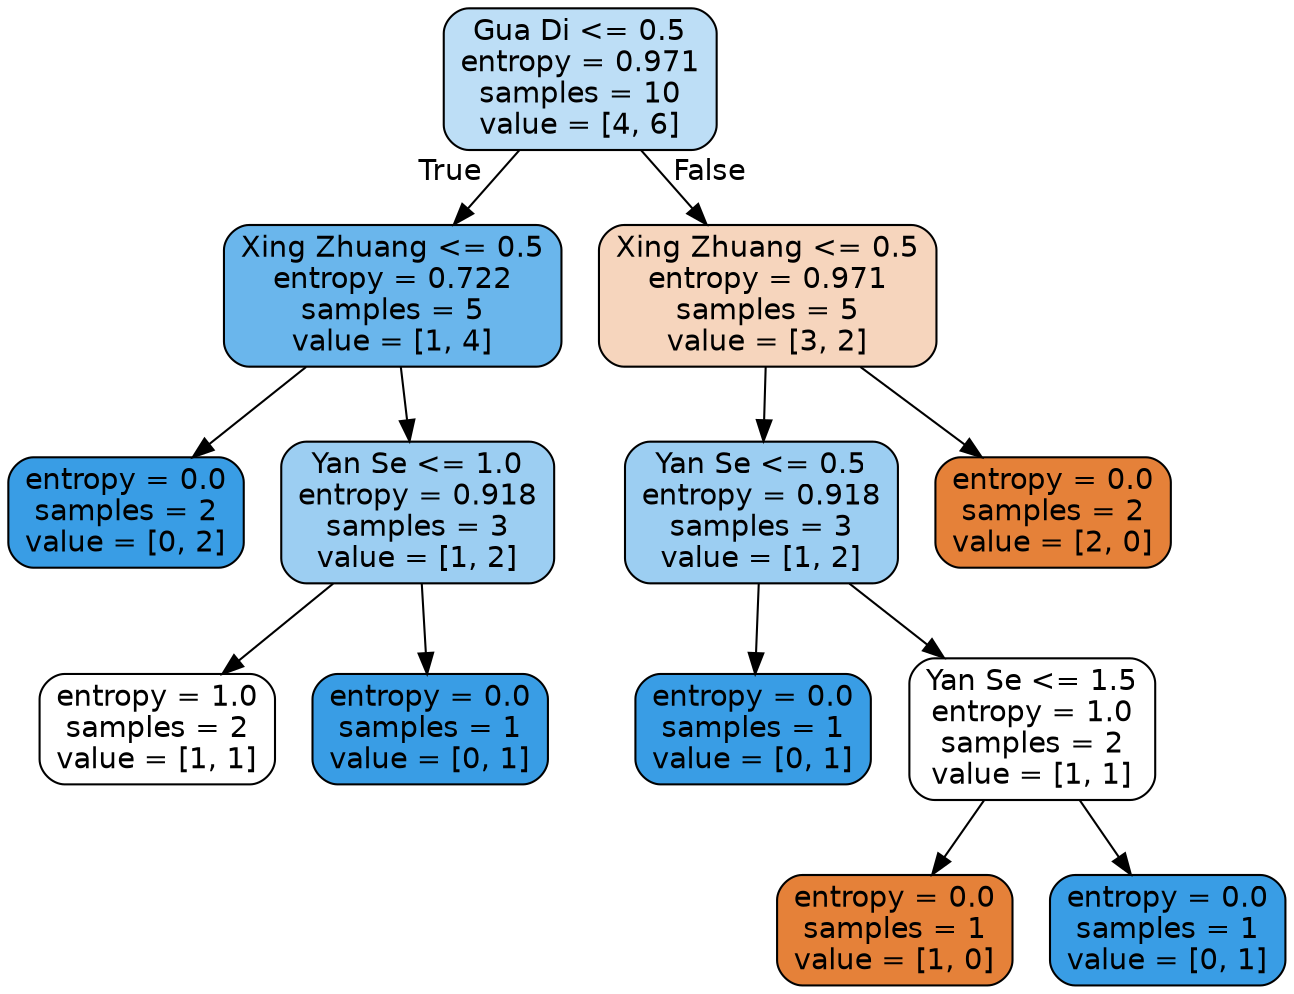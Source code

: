 digraph Tree {
node [shape=box, style="filled, rounded", color="black", fontname="helvetica"] ;
edge [fontname="helvetica"] ;
0 [label="Gua Di <= 0.5\nentropy = 0.971\nsamples = 10\nvalue = [4, 6]", fillcolor="#bddef6"] ;
1 [label="Xing Zhuang <= 0.5\nentropy = 0.722\nsamples = 5\nvalue = [1, 4]", fillcolor="#6ab6ec"] ;
0 -> 1 [labeldistance=2.5, labelangle=45, headlabel="True"] ;
2 [label="entropy = 0.0\nsamples = 2\nvalue = [0, 2]", fillcolor="#399de5"] ;
1 -> 2 ;
3 [label="Yan Se <= 1.0\nentropy = 0.918\nsamples = 3\nvalue = [1, 2]", fillcolor="#9ccef2"] ;
1 -> 3 ;
4 [label="entropy = 1.0\nsamples = 2\nvalue = [1, 1]", fillcolor="#ffffff"] ;
3 -> 4 ;
5 [label="entropy = 0.0\nsamples = 1\nvalue = [0, 1]", fillcolor="#399de5"] ;
3 -> 5 ;
6 [label="Xing Zhuang <= 0.5\nentropy = 0.971\nsamples = 5\nvalue = [3, 2]", fillcolor="#f6d5bd"] ;
0 -> 6 [labeldistance=2.5, labelangle=-45, headlabel="False"] ;
7 [label="Yan Se <= 0.5\nentropy = 0.918\nsamples = 3\nvalue = [1, 2]", fillcolor="#9ccef2"] ;
6 -> 7 ;
8 [label="entropy = 0.0\nsamples = 1\nvalue = [0, 1]", fillcolor="#399de5"] ;
7 -> 8 ;
9 [label="Yan Se <= 1.5\nentropy = 1.0\nsamples = 2\nvalue = [1, 1]", fillcolor="#ffffff"] ;
7 -> 9 ;
10 [label="entropy = 0.0\nsamples = 1\nvalue = [1, 0]", fillcolor="#e58139"] ;
9 -> 10 ;
11 [label="entropy = 0.0\nsamples = 1\nvalue = [0, 1]", fillcolor="#399de5"] ;
9 -> 11 ;
12 [label="entropy = 0.0\nsamples = 2\nvalue = [2, 0]", fillcolor="#e58139"] ;
6 -> 12 ;
}
